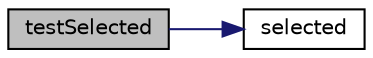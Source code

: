 digraph "testSelected"
{
  edge [fontname="Helvetica",fontsize="10",labelfontname="Helvetica",labelfontsize="10"];
  node [fontname="Helvetica",fontsize="10",shape=record];
  rankdir="LR";
  Node15 [label="testSelected",height=0.2,width=0.4,color="black", fillcolor="grey75", style="filled", fontcolor="black"];
  Node15 -> Node16 [color="midnightblue",fontsize="10",style="solid",fontname="Helvetica"];
  Node16 [label="selected",height=0.2,width=0.4,color="black", fillcolor="white", style="filled",URL="$unity__fixture_8c.html#addf1fa3a2d7db3fcc310ec0d0a337eff"];
}
